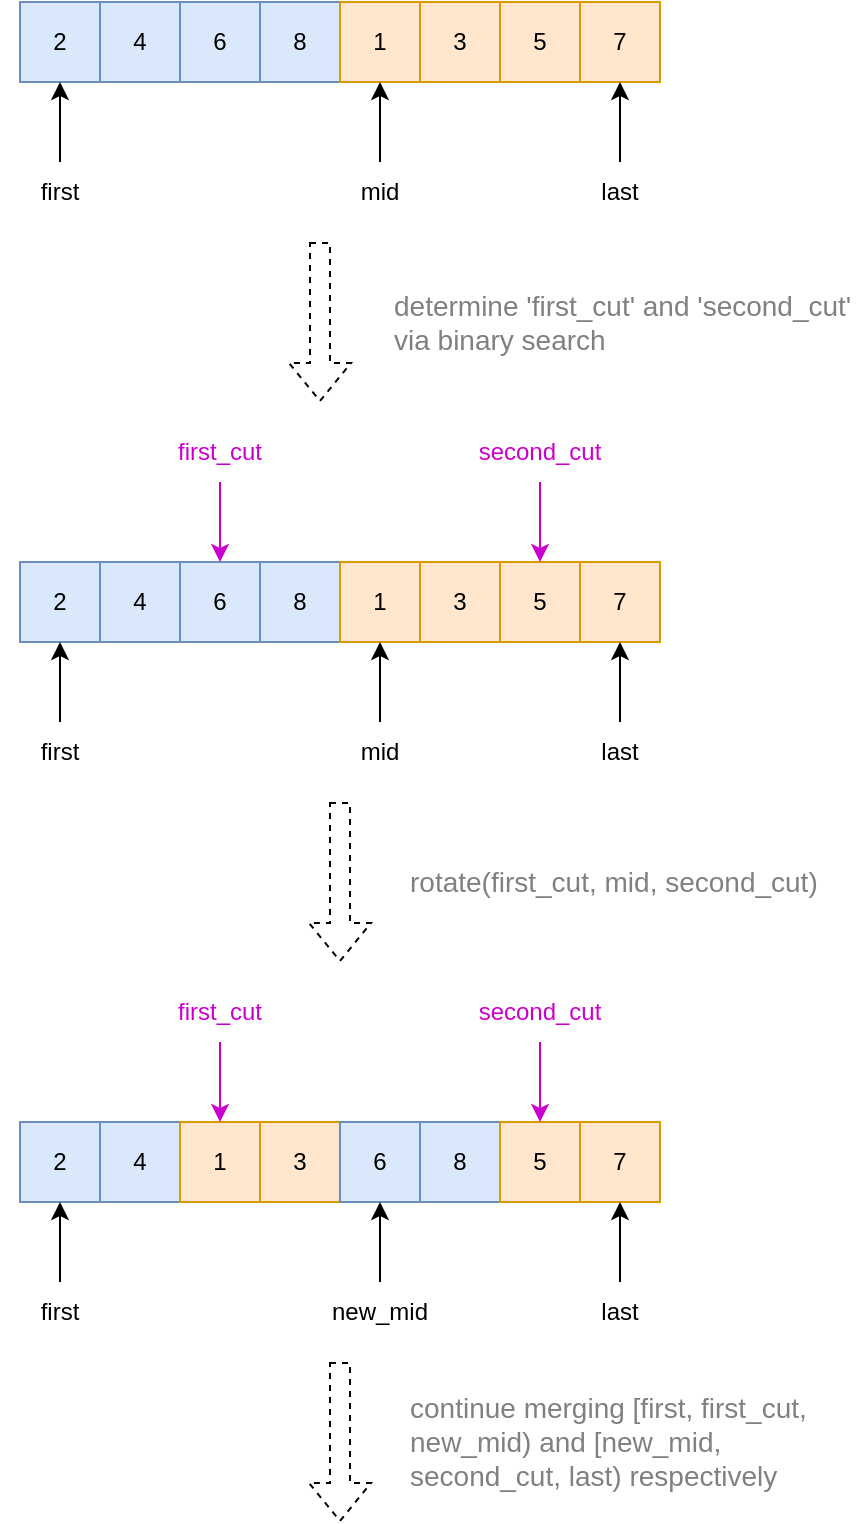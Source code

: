 <mxfile version="24.7.1" type="github">
  <diagram name="Page-1" id="1sr2ddAEipIrY1ex4lCe">
    <mxGraphModel dx="968" dy="684" grid="1" gridSize="10" guides="1" tooltips="1" connect="1" arrows="1" fold="1" page="1" pageScale="1" pageWidth="850" pageHeight="1100" math="0" shadow="0">
      <root>
        <mxCell id="0" />
        <mxCell id="1" parent="0" />
        <mxCell id="L5g4u879U5WesezdHfXY-9" value="2" style="rounded=0;whiteSpace=wrap;html=1;fillColor=#dae8fc;strokeColor=#6c8ebf;" vertex="1" parent="1">
          <mxGeometry x="210" y="40" width="40" height="40" as="geometry" />
        </mxCell>
        <mxCell id="L5g4u879U5WesezdHfXY-10" value="4" style="rounded=0;whiteSpace=wrap;html=1;fillColor=#dae8fc;strokeColor=#6c8ebf;" vertex="1" parent="1">
          <mxGeometry x="250" y="40" width="40" height="40" as="geometry" />
        </mxCell>
        <mxCell id="L5g4u879U5WesezdHfXY-11" value="6" style="rounded=0;whiteSpace=wrap;html=1;fillColor=#dae8fc;strokeColor=#6c8ebf;" vertex="1" parent="1">
          <mxGeometry x="290" y="40" width="40" height="40" as="geometry" />
        </mxCell>
        <mxCell id="L5g4u879U5WesezdHfXY-12" value="8" style="rounded=0;whiteSpace=wrap;html=1;fillColor=#dae8fc;strokeColor=#6c8ebf;" vertex="1" parent="1">
          <mxGeometry x="330" y="40" width="40" height="40" as="geometry" />
        </mxCell>
        <mxCell id="L5g4u879U5WesezdHfXY-13" value="1" style="rounded=0;whiteSpace=wrap;html=1;fillColor=#ffe6cc;strokeColor=#d79b00;" vertex="1" parent="1">
          <mxGeometry x="370" y="40" width="40" height="40" as="geometry" />
        </mxCell>
        <mxCell id="L5g4u879U5WesezdHfXY-14" value="3" style="rounded=0;whiteSpace=wrap;html=1;fillColor=#ffe6cc;strokeColor=#d79b00;" vertex="1" parent="1">
          <mxGeometry x="410" y="40" width="40" height="40" as="geometry" />
        </mxCell>
        <mxCell id="L5g4u879U5WesezdHfXY-15" value="5" style="rounded=0;whiteSpace=wrap;html=1;fillColor=#ffe6cc;strokeColor=#d79b00;" vertex="1" parent="1">
          <mxGeometry x="450" y="40" width="40" height="40" as="geometry" />
        </mxCell>
        <mxCell id="L5g4u879U5WesezdHfXY-16" value="7" style="rounded=0;whiteSpace=wrap;html=1;fillColor=#ffe6cc;strokeColor=#d79b00;" vertex="1" parent="1">
          <mxGeometry x="490" y="40" width="40" height="40" as="geometry" />
        </mxCell>
        <mxCell id="L5g4u879U5WesezdHfXY-20" style="edgeStyle=orthogonalEdgeStyle;rounded=0;orthogonalLoop=1;jettySize=auto;html=1;exitX=0.5;exitY=0;exitDx=0;exitDy=0;entryX=0.5;entryY=1;entryDx=0;entryDy=0;" edge="1" parent="1" source="L5g4u879U5WesezdHfXY-17" target="L5g4u879U5WesezdHfXY-9">
          <mxGeometry relative="1" as="geometry" />
        </mxCell>
        <mxCell id="L5g4u879U5WesezdHfXY-17" value="first" style="text;html=1;align=center;verticalAlign=middle;whiteSpace=wrap;rounded=0;" vertex="1" parent="1">
          <mxGeometry x="200" y="120" width="60" height="30" as="geometry" />
        </mxCell>
        <mxCell id="L5g4u879U5WesezdHfXY-21" style="edgeStyle=orthogonalEdgeStyle;rounded=0;orthogonalLoop=1;jettySize=auto;html=1;exitX=0.5;exitY=0;exitDx=0;exitDy=0;entryX=0.5;entryY=1;entryDx=0;entryDy=0;" edge="1" parent="1" source="L5g4u879U5WesezdHfXY-18" target="L5g4u879U5WesezdHfXY-13">
          <mxGeometry relative="1" as="geometry" />
        </mxCell>
        <mxCell id="L5g4u879U5WesezdHfXY-18" value="mid" style="text;html=1;align=center;verticalAlign=middle;whiteSpace=wrap;rounded=0;" vertex="1" parent="1">
          <mxGeometry x="360" y="120" width="60" height="30" as="geometry" />
        </mxCell>
        <mxCell id="L5g4u879U5WesezdHfXY-22" style="edgeStyle=orthogonalEdgeStyle;rounded=0;orthogonalLoop=1;jettySize=auto;html=1;exitX=0.5;exitY=0;exitDx=0;exitDy=0;entryX=0.5;entryY=1;entryDx=0;entryDy=0;" edge="1" parent="1" source="L5g4u879U5WesezdHfXY-19" target="L5g4u879U5WesezdHfXY-16">
          <mxGeometry relative="1" as="geometry" />
        </mxCell>
        <mxCell id="L5g4u879U5WesezdHfXY-19" value="last" style="text;html=1;align=center;verticalAlign=middle;whiteSpace=wrap;rounded=0;" vertex="1" parent="1">
          <mxGeometry x="480" y="120" width="60" height="30" as="geometry" />
        </mxCell>
        <mxCell id="L5g4u879U5WesezdHfXY-23" value="2" style="rounded=0;whiteSpace=wrap;html=1;fillColor=#dae8fc;strokeColor=#6c8ebf;" vertex="1" parent="1">
          <mxGeometry x="210" y="320" width="40" height="40" as="geometry" />
        </mxCell>
        <mxCell id="L5g4u879U5WesezdHfXY-24" value="4" style="rounded=0;whiteSpace=wrap;html=1;fillColor=#dae8fc;strokeColor=#6c8ebf;" vertex="1" parent="1">
          <mxGeometry x="250" y="320" width="40" height="40" as="geometry" />
        </mxCell>
        <mxCell id="L5g4u879U5WesezdHfXY-25" value="6" style="rounded=0;whiteSpace=wrap;html=1;fillColor=#dae8fc;strokeColor=#6c8ebf;" vertex="1" parent="1">
          <mxGeometry x="290" y="320" width="40" height="40" as="geometry" />
        </mxCell>
        <mxCell id="L5g4u879U5WesezdHfXY-26" value="8" style="rounded=0;whiteSpace=wrap;html=1;fillColor=#dae8fc;strokeColor=#6c8ebf;" vertex="1" parent="1">
          <mxGeometry x="330" y="320" width="40" height="40" as="geometry" />
        </mxCell>
        <mxCell id="L5g4u879U5WesezdHfXY-27" value="1" style="rounded=0;whiteSpace=wrap;html=1;fillColor=#ffe6cc;strokeColor=#d79b00;" vertex="1" parent="1">
          <mxGeometry x="370" y="320" width="40" height="40" as="geometry" />
        </mxCell>
        <mxCell id="L5g4u879U5WesezdHfXY-28" value="3" style="rounded=0;whiteSpace=wrap;html=1;fillColor=#ffe6cc;strokeColor=#d79b00;" vertex="1" parent="1">
          <mxGeometry x="410" y="320" width="40" height="40" as="geometry" />
        </mxCell>
        <mxCell id="L5g4u879U5WesezdHfXY-29" value="5" style="rounded=0;whiteSpace=wrap;html=1;fillColor=#ffe6cc;strokeColor=#d79b00;" vertex="1" parent="1">
          <mxGeometry x="450" y="320" width="40" height="40" as="geometry" />
        </mxCell>
        <mxCell id="L5g4u879U5WesezdHfXY-30" value="7" style="rounded=0;whiteSpace=wrap;html=1;fillColor=#ffe6cc;strokeColor=#d79b00;" vertex="1" parent="1">
          <mxGeometry x="490" y="320" width="40" height="40" as="geometry" />
        </mxCell>
        <mxCell id="L5g4u879U5WesezdHfXY-31" style="edgeStyle=orthogonalEdgeStyle;rounded=0;orthogonalLoop=1;jettySize=auto;html=1;exitX=0.5;exitY=0;exitDx=0;exitDy=0;entryX=0.5;entryY=1;entryDx=0;entryDy=0;" edge="1" parent="1" source="L5g4u879U5WesezdHfXY-32" target="L5g4u879U5WesezdHfXY-23">
          <mxGeometry relative="1" as="geometry" />
        </mxCell>
        <mxCell id="L5g4u879U5WesezdHfXY-32" value="first" style="text;html=1;align=center;verticalAlign=middle;whiteSpace=wrap;rounded=0;" vertex="1" parent="1">
          <mxGeometry x="200" y="400" width="60" height="30" as="geometry" />
        </mxCell>
        <mxCell id="L5g4u879U5WesezdHfXY-33" style="edgeStyle=orthogonalEdgeStyle;rounded=0;orthogonalLoop=1;jettySize=auto;html=1;exitX=0.5;exitY=0;exitDx=0;exitDy=0;entryX=0.5;entryY=1;entryDx=0;entryDy=0;" edge="1" parent="1" source="L5g4u879U5WesezdHfXY-34" target="L5g4u879U5WesezdHfXY-27">
          <mxGeometry relative="1" as="geometry" />
        </mxCell>
        <mxCell id="L5g4u879U5WesezdHfXY-34" value="mid" style="text;html=1;align=center;verticalAlign=middle;whiteSpace=wrap;rounded=0;" vertex="1" parent="1">
          <mxGeometry x="360" y="400" width="60" height="30" as="geometry" />
        </mxCell>
        <mxCell id="L5g4u879U5WesezdHfXY-35" style="edgeStyle=orthogonalEdgeStyle;rounded=0;orthogonalLoop=1;jettySize=auto;html=1;exitX=0.5;exitY=0;exitDx=0;exitDy=0;entryX=0.5;entryY=1;entryDx=0;entryDy=0;" edge="1" parent="1" source="L5g4u879U5WesezdHfXY-36" target="L5g4u879U5WesezdHfXY-30">
          <mxGeometry relative="1" as="geometry" />
        </mxCell>
        <mxCell id="L5g4u879U5WesezdHfXY-36" value="last" style="text;html=1;align=center;verticalAlign=middle;whiteSpace=wrap;rounded=0;" vertex="1" parent="1">
          <mxGeometry x="480" y="400" width="60" height="30" as="geometry" />
        </mxCell>
        <mxCell id="L5g4u879U5WesezdHfXY-38" style="edgeStyle=orthogonalEdgeStyle;rounded=0;orthogonalLoop=1;jettySize=auto;html=1;exitX=0.5;exitY=1;exitDx=0;exitDy=0;entryX=0.5;entryY=0;entryDx=0;entryDy=0;strokeColor=#CC00CC;" edge="1" parent="1" source="L5g4u879U5WesezdHfXY-37" target="L5g4u879U5WesezdHfXY-29">
          <mxGeometry relative="1" as="geometry" />
        </mxCell>
        <mxCell id="L5g4u879U5WesezdHfXY-37" value="&lt;font color=&quot;#cc00cc&quot;&gt;second_cut&lt;/font&gt;" style="text;html=1;align=center;verticalAlign=middle;whiteSpace=wrap;rounded=0;strokeColor=none;" vertex="1" parent="1">
          <mxGeometry x="440" y="250" width="60" height="30" as="geometry" />
        </mxCell>
        <mxCell id="L5g4u879U5WesezdHfXY-39" style="edgeStyle=orthogonalEdgeStyle;rounded=0;orthogonalLoop=1;jettySize=auto;html=1;exitX=0.5;exitY=1;exitDx=0;exitDy=0;entryX=0.5;entryY=0;entryDx=0;entryDy=0;strokeColor=#CC00CC;" edge="1" parent="1" source="L5g4u879U5WesezdHfXY-40">
          <mxGeometry relative="1" as="geometry">
            <mxPoint x="310" y="320" as="targetPoint" />
          </mxGeometry>
        </mxCell>
        <mxCell id="L5g4u879U5WesezdHfXY-40" value="&lt;font color=&quot;#cc00cc&quot;&gt;first_cut&lt;/font&gt;" style="text;html=1;align=center;verticalAlign=middle;whiteSpace=wrap;rounded=0;strokeColor=none;" vertex="1" parent="1">
          <mxGeometry x="280" y="250" width="60" height="30" as="geometry" />
        </mxCell>
        <mxCell id="L5g4u879U5WesezdHfXY-41" value="2" style="rounded=0;whiteSpace=wrap;html=1;fillColor=#dae8fc;strokeColor=#6c8ebf;" vertex="1" parent="1">
          <mxGeometry x="210" y="600" width="40" height="40" as="geometry" />
        </mxCell>
        <mxCell id="L5g4u879U5WesezdHfXY-42" value="4" style="rounded=0;whiteSpace=wrap;html=1;fillColor=#dae8fc;strokeColor=#6c8ebf;" vertex="1" parent="1">
          <mxGeometry x="250" y="600" width="40" height="40" as="geometry" />
        </mxCell>
        <mxCell id="L5g4u879U5WesezdHfXY-43" value="1" style="rounded=0;whiteSpace=wrap;html=1;fillColor=#ffe6cc;strokeColor=#d79b00;" vertex="1" parent="1">
          <mxGeometry x="290" y="600" width="40" height="40" as="geometry" />
        </mxCell>
        <mxCell id="L5g4u879U5WesezdHfXY-44" value="3" style="rounded=0;whiteSpace=wrap;html=1;fillColor=#ffe6cc;strokeColor=#d79b00;" vertex="1" parent="1">
          <mxGeometry x="330" y="600" width="40" height="40" as="geometry" />
        </mxCell>
        <mxCell id="L5g4u879U5WesezdHfXY-45" value="6" style="rounded=0;whiteSpace=wrap;html=1;fillColor=#dae8fc;strokeColor=#6c8ebf;" vertex="1" parent="1">
          <mxGeometry x="370" y="600" width="40" height="40" as="geometry" />
        </mxCell>
        <mxCell id="L5g4u879U5WesezdHfXY-46" value="8" style="rounded=0;whiteSpace=wrap;html=1;fillColor=#dae8fc;strokeColor=#6c8ebf;" vertex="1" parent="1">
          <mxGeometry x="410" y="600" width="40" height="40" as="geometry" />
        </mxCell>
        <mxCell id="L5g4u879U5WesezdHfXY-47" value="5" style="rounded=0;whiteSpace=wrap;html=1;fillColor=#ffe6cc;strokeColor=#d79b00;" vertex="1" parent="1">
          <mxGeometry x="450" y="600" width="40" height="40" as="geometry" />
        </mxCell>
        <mxCell id="L5g4u879U5WesezdHfXY-48" value="7" style="rounded=0;whiteSpace=wrap;html=1;fillColor=#ffe6cc;strokeColor=#d79b00;" vertex="1" parent="1">
          <mxGeometry x="490" y="600" width="40" height="40" as="geometry" />
        </mxCell>
        <mxCell id="L5g4u879U5WesezdHfXY-49" style="edgeStyle=orthogonalEdgeStyle;rounded=0;orthogonalLoop=1;jettySize=auto;html=1;exitX=0.5;exitY=0;exitDx=0;exitDy=0;entryX=0.5;entryY=1;entryDx=0;entryDy=0;" edge="1" parent="1" source="L5g4u879U5WesezdHfXY-50" target="L5g4u879U5WesezdHfXY-41">
          <mxGeometry relative="1" as="geometry" />
        </mxCell>
        <mxCell id="L5g4u879U5WesezdHfXY-50" value="first" style="text;html=1;align=center;verticalAlign=middle;whiteSpace=wrap;rounded=0;" vertex="1" parent="1">
          <mxGeometry x="200" y="680" width="60" height="30" as="geometry" />
        </mxCell>
        <mxCell id="L5g4u879U5WesezdHfXY-51" style="edgeStyle=orthogonalEdgeStyle;rounded=0;orthogonalLoop=1;jettySize=auto;html=1;entryX=0.5;entryY=1;entryDx=0;entryDy=0;" edge="1" parent="1" source="L5g4u879U5WesezdHfXY-52">
          <mxGeometry relative="1" as="geometry">
            <mxPoint x="390" y="640" as="targetPoint" />
          </mxGeometry>
        </mxCell>
        <mxCell id="L5g4u879U5WesezdHfXY-52" value="new_mid" style="text;html=1;align=center;verticalAlign=middle;whiteSpace=wrap;rounded=0;" vertex="1" parent="1">
          <mxGeometry x="360" y="680" width="60" height="30" as="geometry" />
        </mxCell>
        <mxCell id="L5g4u879U5WesezdHfXY-53" style="edgeStyle=orthogonalEdgeStyle;rounded=0;orthogonalLoop=1;jettySize=auto;html=1;exitX=0.5;exitY=0;exitDx=0;exitDy=0;entryX=0.5;entryY=1;entryDx=0;entryDy=0;" edge="1" parent="1" source="L5g4u879U5WesezdHfXY-54" target="L5g4u879U5WesezdHfXY-48">
          <mxGeometry relative="1" as="geometry" />
        </mxCell>
        <mxCell id="L5g4u879U5WesezdHfXY-54" value="last" style="text;html=1;align=center;verticalAlign=middle;whiteSpace=wrap;rounded=0;" vertex="1" parent="1">
          <mxGeometry x="480" y="680" width="60" height="30" as="geometry" />
        </mxCell>
        <mxCell id="L5g4u879U5WesezdHfXY-55" style="edgeStyle=orthogonalEdgeStyle;rounded=0;orthogonalLoop=1;jettySize=auto;html=1;exitX=0.5;exitY=1;exitDx=0;exitDy=0;entryX=0.5;entryY=0;entryDx=0;entryDy=0;strokeColor=#CC00CC;" edge="1" parent="1" source="L5g4u879U5WesezdHfXY-56" target="L5g4u879U5WesezdHfXY-47">
          <mxGeometry relative="1" as="geometry" />
        </mxCell>
        <mxCell id="L5g4u879U5WesezdHfXY-56" value="&lt;font color=&quot;#cc00cc&quot;&gt;second_cut&lt;/font&gt;" style="text;html=1;align=center;verticalAlign=middle;whiteSpace=wrap;rounded=0;strokeColor=none;" vertex="1" parent="1">
          <mxGeometry x="440" y="530" width="60" height="30" as="geometry" />
        </mxCell>
        <mxCell id="L5g4u879U5WesezdHfXY-57" style="edgeStyle=orthogonalEdgeStyle;rounded=0;orthogonalLoop=1;jettySize=auto;html=1;exitX=0.5;exitY=1;exitDx=0;exitDy=0;entryX=0.5;entryY=0;entryDx=0;entryDy=0;strokeColor=#CC00CC;" edge="1" parent="1" source="L5g4u879U5WesezdHfXY-58">
          <mxGeometry relative="1" as="geometry">
            <mxPoint x="310" y="600" as="targetPoint" />
          </mxGeometry>
        </mxCell>
        <mxCell id="L5g4u879U5WesezdHfXY-58" value="&lt;font color=&quot;#cc00cc&quot;&gt;first_cut&lt;/font&gt;" style="text;html=1;align=center;verticalAlign=middle;whiteSpace=wrap;rounded=0;strokeColor=none;" vertex="1" parent="1">
          <mxGeometry x="280" y="530" width="60" height="30" as="geometry" />
        </mxCell>
        <mxCell id="L5g4u879U5WesezdHfXY-60" value="" style="shape=flexArrow;endArrow=classic;html=1;rounded=0;dashed=1;" edge="1" parent="1">
          <mxGeometry width="50" height="50" relative="1" as="geometry">
            <mxPoint x="370" y="440" as="sourcePoint" />
            <mxPoint x="370" y="520" as="targetPoint" />
          </mxGeometry>
        </mxCell>
        <mxCell id="L5g4u879U5WesezdHfXY-61" value="" style="shape=flexArrow;endArrow=classic;html=1;rounded=0;dashed=1;" edge="1" parent="1">
          <mxGeometry width="50" height="50" relative="1" as="geometry">
            <mxPoint x="360" y="160" as="sourcePoint" />
            <mxPoint x="360" y="240" as="targetPoint" />
          </mxGeometry>
        </mxCell>
        <mxCell id="L5g4u879U5WesezdHfXY-62" value="determine &#39;first_cut&#39; and &#39;second_cut&#39; via binary search" style="text;html=1;align=left;verticalAlign=middle;whiteSpace=wrap;rounded=0;fontColor=#808080;fontSize=14;" vertex="1" parent="1">
          <mxGeometry x="395" y="180" width="235" height="40" as="geometry" />
        </mxCell>
        <mxCell id="L5g4u879U5WesezdHfXY-63" value="rotate(first_cut, mid, second_cut)" style="text;html=1;align=left;verticalAlign=middle;whiteSpace=wrap;rounded=0;fontColor=#808080;fontSize=14;" vertex="1" parent="1">
          <mxGeometry x="402.5" y="460" width="215" height="40" as="geometry" />
        </mxCell>
        <mxCell id="L5g4u879U5WesezdHfXY-64" value="" style="shape=flexArrow;endArrow=classic;html=1;rounded=0;dashed=1;" edge="1" parent="1">
          <mxGeometry width="50" height="50" relative="1" as="geometry">
            <mxPoint x="370" y="720" as="sourcePoint" />
            <mxPoint x="370" y="800" as="targetPoint" />
          </mxGeometry>
        </mxCell>
        <mxCell id="L5g4u879U5WesezdHfXY-65" value="continue merging [first, first_cut, new_mid) and [new_mid, second_cut, last) respectively" style="text;html=1;align=left;verticalAlign=middle;whiteSpace=wrap;rounded=0;fontColor=#808080;fontSize=14;" vertex="1" parent="1">
          <mxGeometry x="402.5" y="740" width="215" height="40" as="geometry" />
        </mxCell>
      </root>
    </mxGraphModel>
  </diagram>
</mxfile>
